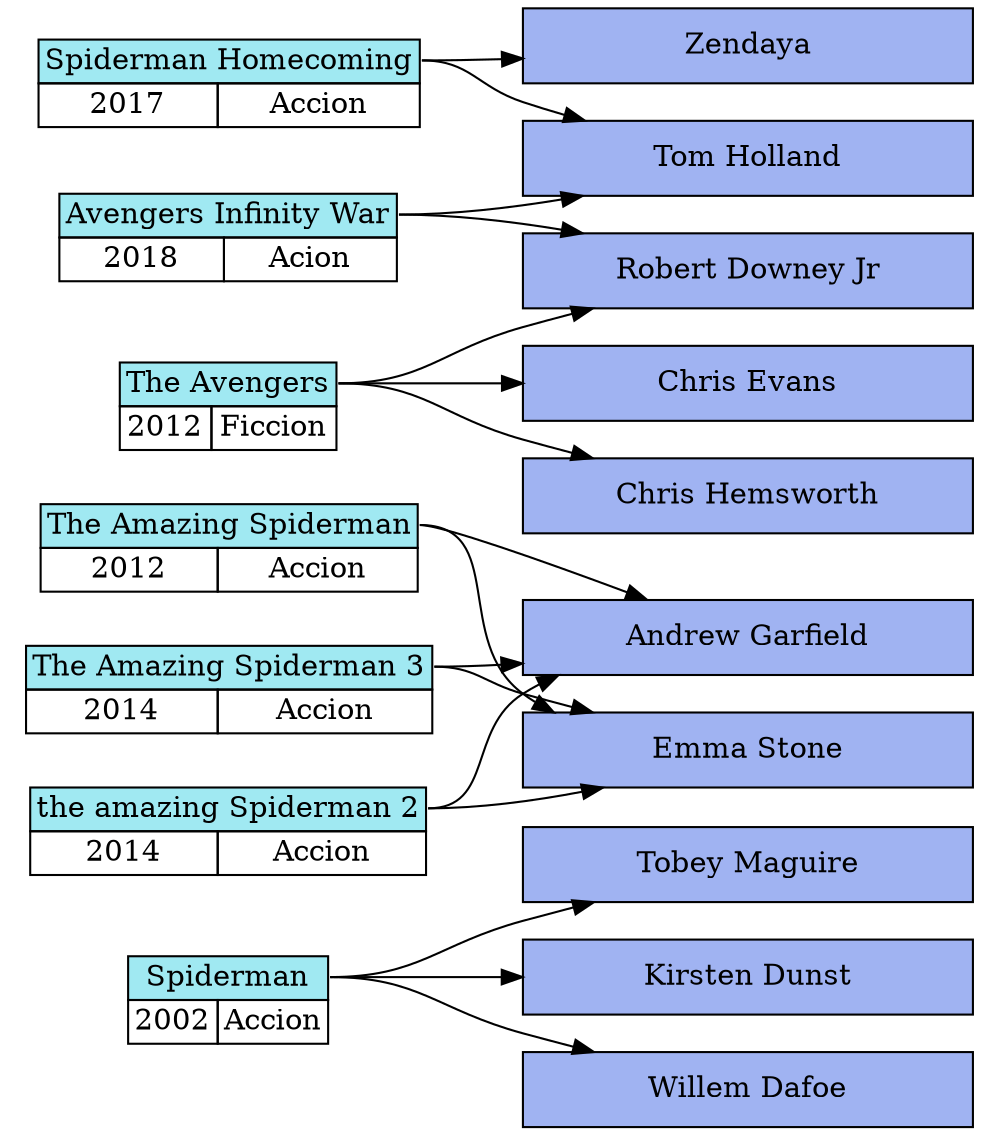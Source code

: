 digraph {
rankdir = LR
nodoPelicula0[label=<<TABLE BORDER='0' CELLBORDER='1' CELLSPACING='0'><TR><TD COLSPAN='2' bgcolor='#A0E9F2' PORT='origen0'>Spiderman</TD></TR><TR><TD>2002</TD><TD>Accion</TD></TR></TABLE>> shape=none]
nodoPelicula1[label=<<TABLE BORDER='0' CELLBORDER='1' CELLSPACING='0'><TR><TD COLSPAN='2' bgcolor='#A0E9F2' PORT='origen1'>The Amazing Spiderman</TD></TR><TR><TD>2012</TD><TD>Accion</TD></TR></TABLE>> shape=none]
nodoPelicula2[label=<<TABLE BORDER='0' CELLBORDER='1' CELLSPACING='0'><TR><TD COLSPAN='2' bgcolor='#A0E9F2' PORT='origen2'>Spiderman Homecoming</TD></TR><TR><TD>2017</TD><TD>Accion</TD></TR></TABLE>> shape=none]
nodoPelicula3[label=<<TABLE BORDER='0' CELLBORDER='1' CELLSPACING='0'><TR><TD COLSPAN='2' bgcolor='#A0E9F2' PORT='origen3'>Avengers Infinity War</TD></TR><TR><TD>2018</TD><TD>Acion</TD></TR></TABLE>> shape=none]
nodoPelicula4[label=<<TABLE BORDER='0' CELLBORDER='1' CELLSPACING='0'><TR><TD COLSPAN='2' bgcolor='#A0E9F2' PORT='origen4'>The Avengers</TD></TR><TR><TD>2012</TD><TD>Ficcion</TD></TR></TABLE>> shape=none]
nodoPelicula5[label=<<TABLE BORDER='0' CELLBORDER='1' CELLSPACING='0'><TR><TD COLSPAN='2' bgcolor='#A0E9F2' PORT='origen5'>The Amazing Spiderman 3</TD></TR><TR><TD>2014</TD><TD>Accion</TD></TR></TABLE>> shape=none]
nodoPelicula6[label=<<TABLE BORDER='0' CELLBORDER='1' CELLSPACING='0'><TR><TD COLSPAN='2' bgcolor='#A0E9F2' PORT='origen6'>the amazing Spiderman 2</TD></TR><TR><TD>2014</TD><TD>Accion</TD></TR></TABLE>> shape=none]
nodoActor0[label="Tobey Maguire" fillcolor="#A0B3F2" shape=box style=filled width=3]
nodoActor1[label="Kirsten Dunst" fillcolor="#A0B3F2" shape=box style=filled width=3]
nodoActor2[label="Willem Dafoe" fillcolor="#A0B3F2" shape=box style=filled width=3]
nodoActor3[label="Andrew Garfield" fillcolor="#A0B3F2" shape=box style=filled width=3]
nodoActor4[label="Emma Stone" fillcolor="#A0B3F2" shape=box style=filled width=3]
nodoActor5[label="Tom Holland" fillcolor="#A0B3F2" shape=box style=filled width=3]
nodoActor6[label="Zendaya" fillcolor="#A0B3F2" shape=box style=filled width=3]
nodoActor7[label="Robert Downey Jr" fillcolor="#A0B3F2" shape=box style=filled width=3]
nodoActor8[label="Chris Evans" fillcolor="#A0B3F2" shape=box style=filled width=3]
nodoActor9[label="Chris Hemsworth" fillcolor="#A0B3F2" shape=box style=filled width=3]
nodoPelicula0:origen0 -> nodoActor0
nodoPelicula0:origen0 -> nodoActor1
nodoPelicula0:origen0 -> nodoActor2
nodoPelicula1:origen1 -> nodoActor3
nodoPelicula1:origen1 -> nodoActor4
nodoPelicula2:origen2 -> nodoActor5
nodoPelicula2:origen2 -> nodoActor6
nodoPelicula3:origen3 -> nodoActor7
nodoPelicula3:origen3 -> nodoActor5
nodoPelicula4:origen4 -> nodoActor7
nodoPelicula4:origen4 -> nodoActor8
nodoPelicula4:origen4 -> nodoActor9
nodoPelicula5:origen5 -> nodoActor3
nodoPelicula5:origen5 -> nodoActor4
nodoPelicula6:origen6 -> nodoActor3
nodoPelicula6:origen6 -> nodoActor4
}